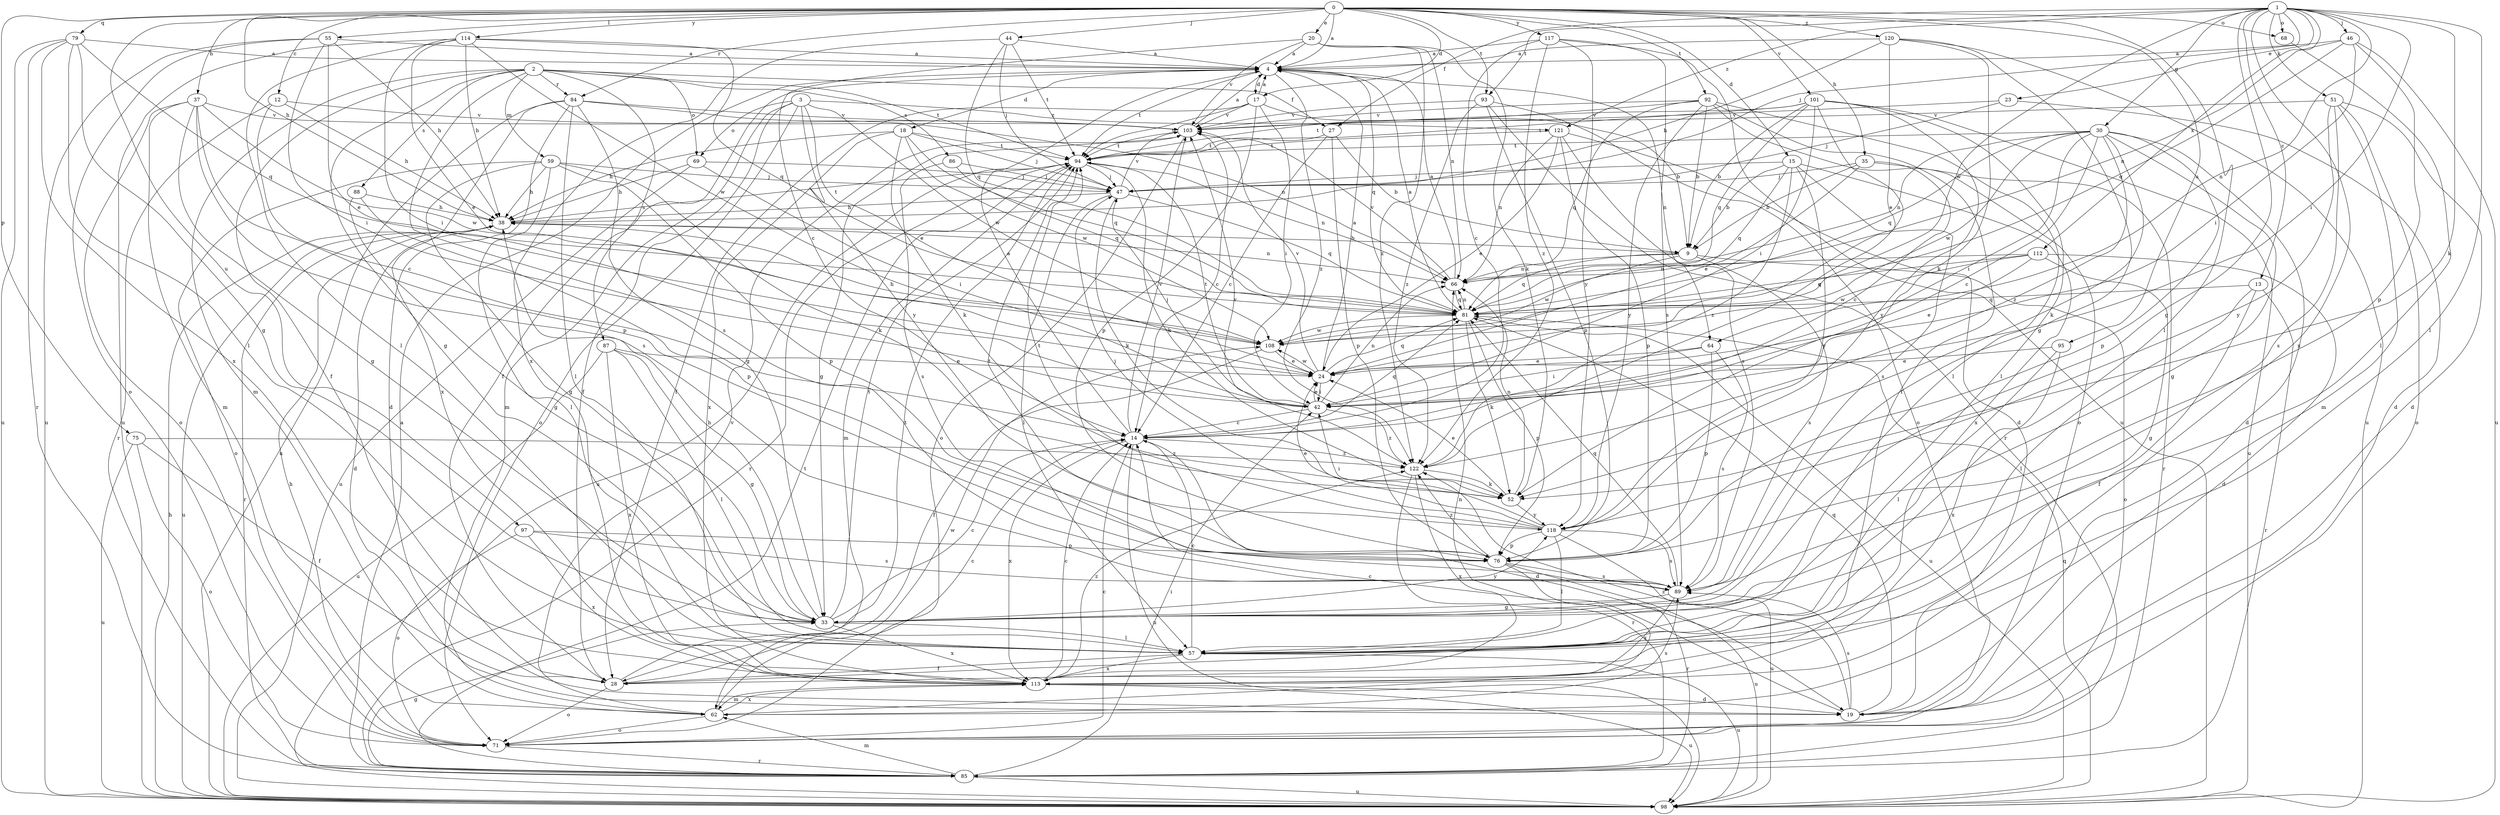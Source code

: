strict digraph  {
0;
1;
2;
3;
4;
9;
12;
13;
14;
15;
17;
18;
19;
20;
23;
24;
27;
28;
30;
33;
35;
37;
38;
42;
44;
46;
47;
51;
52;
55;
57;
59;
62;
64;
66;
68;
69;
71;
75;
76;
79;
81;
84;
85;
86;
87;
88;
89;
92;
93;
94;
95;
97;
98;
101;
103;
108;
112;
113;
114;
117;
118;
120;
121;
122;
0 -> 4  [label=a];
0 -> 12  [label=c];
0 -> 15  [label=d];
0 -> 17  [label=d];
0 -> 20  [label=e];
0 -> 35  [label=h];
0 -> 37  [label=h];
0 -> 38  [label=h];
0 -> 44  [label=j];
0 -> 55  [label=l];
0 -> 57  [label=l];
0 -> 68  [label=o];
0 -> 75  [label=p];
0 -> 79  [label=q];
0 -> 84  [label=r];
0 -> 92  [label=t];
0 -> 93  [label=t];
0 -> 95  [label=u];
0 -> 97  [label=u];
0 -> 101  [label=v];
0 -> 114  [label=y];
0 -> 117  [label=y];
0 -> 120  [label=z];
1 -> 13  [label=c];
1 -> 23  [label=e];
1 -> 27  [label=f];
1 -> 30  [label=g];
1 -> 33  [label=g];
1 -> 42  [label=i];
1 -> 46  [label=j];
1 -> 47  [label=j];
1 -> 51  [label=k];
1 -> 52  [label=k];
1 -> 57  [label=l];
1 -> 64  [label=n];
1 -> 68  [label=o];
1 -> 93  [label=t];
1 -> 108  [label=w];
1 -> 112  [label=x];
1 -> 113  [label=x];
1 -> 121  [label=z];
2 -> 27  [label=f];
2 -> 28  [label=f];
2 -> 33  [label=g];
2 -> 59  [label=m];
2 -> 62  [label=m];
2 -> 69  [label=o];
2 -> 84  [label=r];
2 -> 86  [label=s];
2 -> 87  [label=s];
2 -> 88  [label=s];
2 -> 89  [label=s];
2 -> 94  [label=t];
3 -> 24  [label=e];
3 -> 28  [label=f];
3 -> 62  [label=m];
3 -> 69  [label=o];
3 -> 71  [label=o];
3 -> 108  [label=w];
3 -> 118  [label=y];
3 -> 121  [label=z];
4 -> 17  [label=d];
4 -> 18  [label=d];
4 -> 28  [label=f];
4 -> 64  [label=n];
4 -> 81  [label=q];
4 -> 94  [label=t];
4 -> 122  [label=z];
9 -> 66  [label=n];
9 -> 71  [label=o];
9 -> 81  [label=q];
9 -> 89  [label=s];
9 -> 108  [label=w];
12 -> 14  [label=c];
12 -> 38  [label=h];
12 -> 85  [label=r];
12 -> 103  [label=v];
13 -> 28  [label=f];
13 -> 57  [label=l];
13 -> 81  [label=q];
13 -> 85  [label=r];
14 -> 4  [label=a];
14 -> 19  [label=d];
14 -> 81  [label=q];
14 -> 98  [label=u];
14 -> 103  [label=v];
14 -> 113  [label=x];
14 -> 122  [label=z];
15 -> 9  [label=b];
15 -> 47  [label=j];
15 -> 81  [label=q];
15 -> 89  [label=s];
15 -> 113  [label=x];
15 -> 118  [label=y];
15 -> 122  [label=z];
17 -> 4  [label=a];
17 -> 9  [label=b];
17 -> 28  [label=f];
17 -> 42  [label=i];
17 -> 76  [label=p];
17 -> 94  [label=t];
17 -> 103  [label=v];
18 -> 38  [label=h];
18 -> 47  [label=j];
18 -> 52  [label=k];
18 -> 81  [label=q];
18 -> 94  [label=t];
18 -> 108  [label=w];
18 -> 113  [label=x];
19 -> 14  [label=c];
19 -> 81  [label=q];
19 -> 89  [label=s];
19 -> 122  [label=z];
20 -> 4  [label=a];
20 -> 14  [label=c];
20 -> 52  [label=k];
20 -> 66  [label=n];
20 -> 103  [label=v];
20 -> 122  [label=z];
23 -> 19  [label=d];
23 -> 47  [label=j];
23 -> 103  [label=v];
24 -> 4  [label=a];
24 -> 42  [label=i];
24 -> 81  [label=q];
24 -> 103  [label=v];
24 -> 108  [label=w];
27 -> 9  [label=b];
27 -> 14  [label=c];
27 -> 76  [label=p];
27 -> 94  [label=t];
28 -> 14  [label=c];
28 -> 71  [label=o];
28 -> 94  [label=t];
30 -> 14  [label=c];
30 -> 19  [label=d];
30 -> 33  [label=g];
30 -> 42  [label=i];
30 -> 52  [label=k];
30 -> 66  [label=n];
30 -> 76  [label=p];
30 -> 81  [label=q];
30 -> 94  [label=t];
30 -> 108  [label=w];
30 -> 122  [label=z];
33 -> 14  [label=c];
33 -> 38  [label=h];
33 -> 57  [label=l];
33 -> 94  [label=t];
33 -> 113  [label=x];
33 -> 118  [label=y];
35 -> 9  [label=b];
35 -> 14  [label=c];
35 -> 24  [label=e];
35 -> 47  [label=j];
35 -> 85  [label=r];
37 -> 33  [label=g];
37 -> 62  [label=m];
37 -> 71  [label=o];
37 -> 76  [label=p];
37 -> 89  [label=s];
37 -> 103  [label=v];
37 -> 108  [label=w];
38 -> 9  [label=b];
38 -> 19  [label=d];
38 -> 66  [label=n];
38 -> 85  [label=r];
38 -> 94  [label=t];
38 -> 98  [label=u];
42 -> 14  [label=c];
42 -> 24  [label=e];
42 -> 47  [label=j];
42 -> 66  [label=n];
42 -> 94  [label=t];
42 -> 122  [label=z];
44 -> 4  [label=a];
44 -> 47  [label=j];
44 -> 81  [label=q];
44 -> 94  [label=t];
44 -> 113  [label=x];
46 -> 4  [label=a];
46 -> 42  [label=i];
46 -> 66  [label=n];
46 -> 76  [label=p];
46 -> 81  [label=q];
46 -> 98  [label=u];
47 -> 38  [label=h];
47 -> 52  [label=k];
47 -> 57  [label=l];
47 -> 81  [label=q];
47 -> 103  [label=v];
51 -> 19  [label=d];
51 -> 62  [label=m];
51 -> 71  [label=o];
51 -> 89  [label=s];
51 -> 103  [label=v];
51 -> 118  [label=y];
52 -> 24  [label=e];
52 -> 66  [label=n];
52 -> 118  [label=y];
55 -> 4  [label=a];
55 -> 24  [label=e];
55 -> 38  [label=h];
55 -> 42  [label=i];
55 -> 71  [label=o];
55 -> 98  [label=u];
57 -> 14  [label=c];
57 -> 28  [label=f];
57 -> 98  [label=u];
57 -> 113  [label=x];
59 -> 33  [label=g];
59 -> 38  [label=h];
59 -> 47  [label=j];
59 -> 52  [label=k];
59 -> 57  [label=l];
59 -> 71  [label=o];
59 -> 76  [label=p];
62 -> 66  [label=n];
62 -> 71  [label=o];
62 -> 89  [label=s];
62 -> 103  [label=v];
62 -> 108  [label=w];
62 -> 113  [label=x];
64 -> 24  [label=e];
64 -> 42  [label=i];
64 -> 76  [label=p];
64 -> 89  [label=s];
66 -> 4  [label=a];
66 -> 81  [label=q];
66 -> 103  [label=v];
68 -> 57  [label=l];
69 -> 38  [label=h];
69 -> 42  [label=i];
69 -> 47  [label=j];
69 -> 98  [label=u];
71 -> 14  [label=c];
71 -> 38  [label=h];
71 -> 85  [label=r];
75 -> 28  [label=f];
75 -> 71  [label=o];
75 -> 98  [label=u];
75 -> 122  [label=z];
76 -> 85  [label=r];
76 -> 89  [label=s];
76 -> 94  [label=t];
76 -> 98  [label=u];
76 -> 122  [label=z];
79 -> 4  [label=a];
79 -> 33  [label=g];
79 -> 57  [label=l];
79 -> 81  [label=q];
79 -> 85  [label=r];
79 -> 98  [label=u];
79 -> 113  [label=x];
81 -> 4  [label=a];
81 -> 52  [label=k];
81 -> 66  [label=n];
81 -> 76  [label=p];
81 -> 98  [label=u];
81 -> 108  [label=w];
84 -> 19  [label=d];
84 -> 33  [label=g];
84 -> 57  [label=l];
84 -> 66  [label=n];
84 -> 98  [label=u];
84 -> 103  [label=v];
84 -> 113  [label=x];
85 -> 4  [label=a];
85 -> 33  [label=g];
85 -> 42  [label=i];
85 -> 62  [label=m];
85 -> 94  [label=t];
85 -> 98  [label=u];
86 -> 47  [label=j];
86 -> 81  [label=q];
86 -> 89  [label=s];
87 -> 24  [label=e];
87 -> 33  [label=g];
87 -> 57  [label=l];
87 -> 98  [label=u];
87 -> 113  [label=x];
88 -> 33  [label=g];
88 -> 38  [label=h];
88 -> 76  [label=p];
89 -> 33  [label=g];
89 -> 81  [label=q];
89 -> 113  [label=x];
92 -> 9  [label=b];
92 -> 28  [label=f];
92 -> 57  [label=l];
92 -> 71  [label=o];
92 -> 81  [label=q];
92 -> 94  [label=t];
92 -> 103  [label=v];
92 -> 118  [label=y];
93 -> 71  [label=o];
93 -> 76  [label=p];
93 -> 85  [label=r];
93 -> 103  [label=v];
93 -> 122  [label=z];
94 -> 47  [label=j];
94 -> 52  [label=k];
94 -> 62  [label=m];
94 -> 66  [label=n];
94 -> 85  [label=r];
94 -> 98  [label=u];
95 -> 24  [label=e];
95 -> 57  [label=l];
95 -> 113  [label=x];
97 -> 71  [label=o];
97 -> 76  [label=p];
97 -> 89  [label=s];
97 -> 113  [label=x];
98 -> 38  [label=h];
98 -> 81  [label=q];
101 -> 9  [label=b];
101 -> 42  [label=i];
101 -> 57  [label=l];
101 -> 81  [label=q];
101 -> 94  [label=t];
101 -> 98  [label=u];
101 -> 103  [label=v];
101 -> 118  [label=y];
101 -> 122  [label=z];
103 -> 4  [label=a];
103 -> 14  [label=c];
103 -> 33  [label=g];
103 -> 71  [label=o];
103 -> 94  [label=t];
108 -> 24  [label=e];
108 -> 28  [label=f];
108 -> 38  [label=h];
112 -> 19  [label=d];
112 -> 24  [label=e];
112 -> 33  [label=g];
112 -> 66  [label=n];
112 -> 81  [label=q];
112 -> 108  [label=w];
113 -> 14  [label=c];
113 -> 19  [label=d];
113 -> 62  [label=m];
113 -> 98  [label=u];
113 -> 122  [label=z];
114 -> 4  [label=a];
114 -> 24  [label=e];
114 -> 38  [label=h];
114 -> 42  [label=i];
114 -> 57  [label=l];
114 -> 81  [label=q];
114 -> 98  [label=u];
114 -> 108  [label=w];
117 -> 4  [label=a];
117 -> 14  [label=c];
117 -> 89  [label=s];
117 -> 98  [label=u];
117 -> 118  [label=y];
117 -> 122  [label=z];
118 -> 24  [label=e];
118 -> 42  [label=i];
118 -> 47  [label=j];
118 -> 57  [label=l];
118 -> 76  [label=p];
118 -> 89  [label=s];
118 -> 94  [label=t];
118 -> 98  [label=u];
120 -> 4  [label=a];
120 -> 24  [label=e];
120 -> 33  [label=g];
120 -> 38  [label=h];
120 -> 52  [label=k];
120 -> 98  [label=u];
121 -> 19  [label=d];
121 -> 24  [label=e];
121 -> 66  [label=n];
121 -> 76  [label=p];
121 -> 89  [label=s];
121 -> 94  [label=t];
122 -> 52  [label=k];
122 -> 85  [label=r];
122 -> 103  [label=v];
122 -> 113  [label=x];
}
